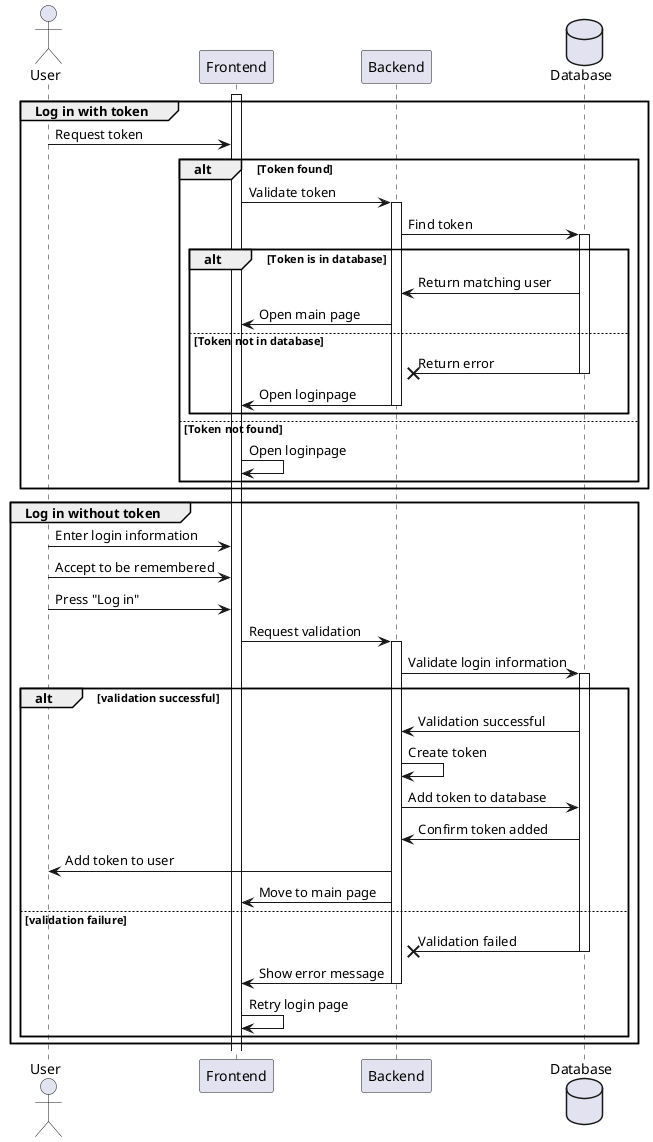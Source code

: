 @startuml Login
actor User
participant Frontend
participant Backend
database Database

group Log in with token
activate Frontend
    User -> Frontend : Request token
        alt Token found 
        Frontend -> Backend : Validate token
        activate Backend 
        Backend -> Database : Find token
        activate Database 
            alt Token is in database
            Database -> Backend : Return matching user
            Backend -> Frontend : Open main page
            else Token not in database 
            Database ->x Backend : Return error
            deactivate Database 
            Backend -> Frontend : Open loginpage
            deactivate Backend
            end
        else Token not found 
        Frontend -> Frontend : Open loginpage

    end
end 
group Log in without token
    User -> Frontend : Enter login information
    User -> Frontend : Accept to be remembered
    User -> Frontend : Press "Log in"

    Frontend -> Backend : Request validation
    activate Backend
    Backend -> Database : Validate login information
    activate Database
        alt validation successful
        Backend <- Database : Validation successful 
        Backend -> Backend : Create token 
        Backend -> Database : Add token to database
        Database -> Backend : Confirm token added 
        Backend -> User : Add token to user
        Frontend <- Backend : Move to main page
        else validation failure
        Backend x<- Database : Validation failed
        deactivate Database
        Frontend <- Backend : Show error message
        deactivate Backend
        Frontend -> Frontend : Retry login page
        end
end

@enduml